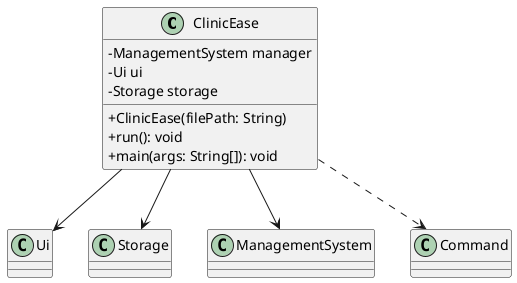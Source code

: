 @startuml
skinparam classAttributeIconSize 0

class ClinicEase {
    - ManagementSystem manager
    - Ui ui
    - Storage storage

    + ClinicEase(filePath: String)
    + run(): void
    + main(args: String[]): void
}

ClinicEase --> Ui
ClinicEase --> Storage
ClinicEase --> ManagementSystem
ClinicEase ..> Command
@enduml